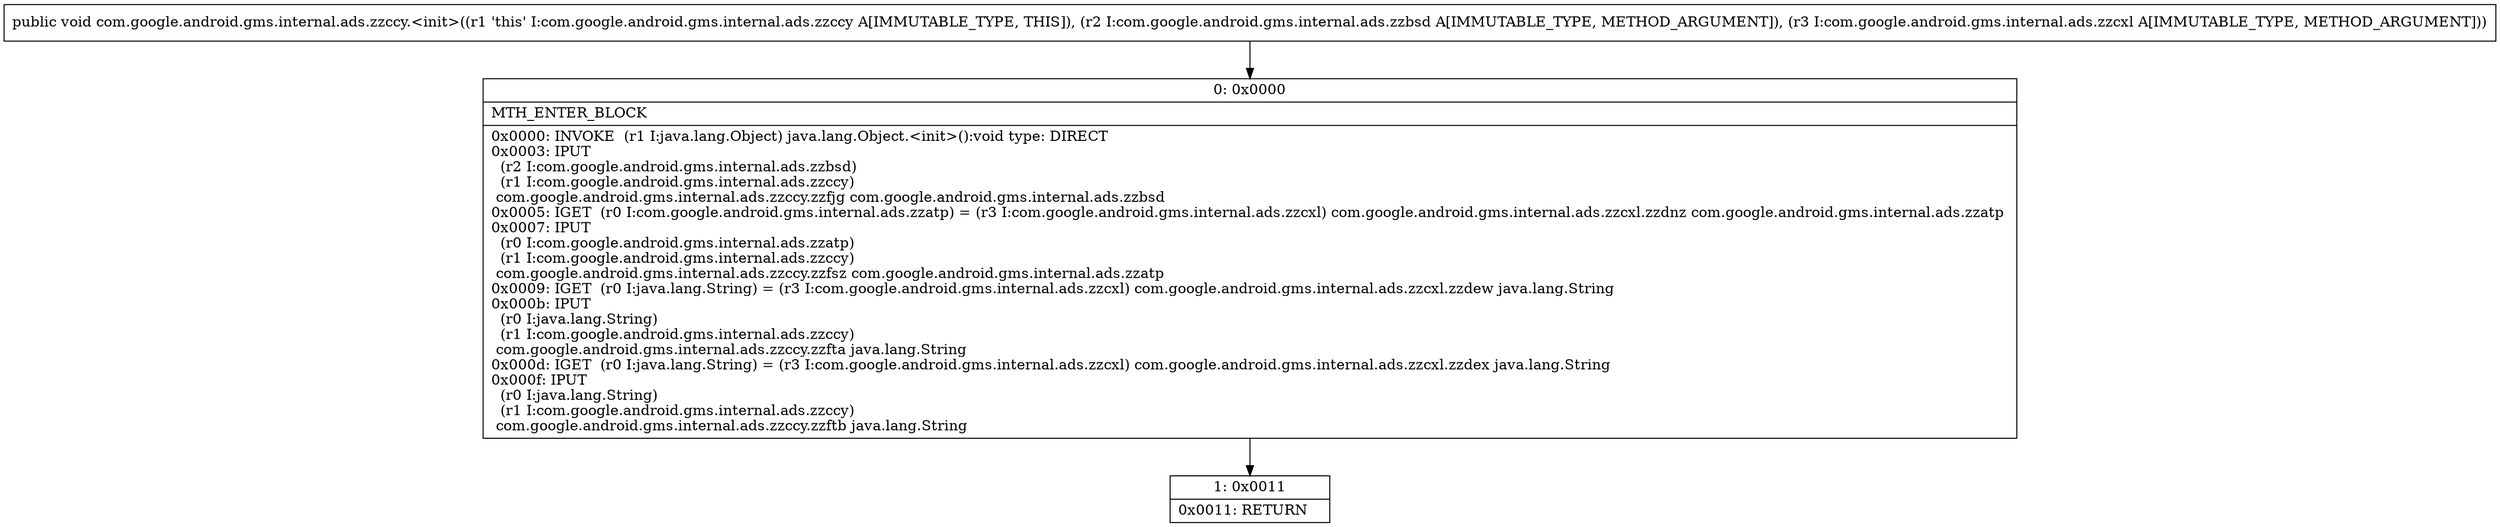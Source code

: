digraph "CFG forcom.google.android.gms.internal.ads.zzccy.\<init\>(Lcom\/google\/android\/gms\/internal\/ads\/zzbsd;Lcom\/google\/android\/gms\/internal\/ads\/zzcxl;)V" {
Node_0 [shape=record,label="{0\:\ 0x0000|MTH_ENTER_BLOCK\l|0x0000: INVOKE  (r1 I:java.lang.Object) java.lang.Object.\<init\>():void type: DIRECT \l0x0003: IPUT  \l  (r2 I:com.google.android.gms.internal.ads.zzbsd)\l  (r1 I:com.google.android.gms.internal.ads.zzccy)\l com.google.android.gms.internal.ads.zzccy.zzfjg com.google.android.gms.internal.ads.zzbsd \l0x0005: IGET  (r0 I:com.google.android.gms.internal.ads.zzatp) = (r3 I:com.google.android.gms.internal.ads.zzcxl) com.google.android.gms.internal.ads.zzcxl.zzdnz com.google.android.gms.internal.ads.zzatp \l0x0007: IPUT  \l  (r0 I:com.google.android.gms.internal.ads.zzatp)\l  (r1 I:com.google.android.gms.internal.ads.zzccy)\l com.google.android.gms.internal.ads.zzccy.zzfsz com.google.android.gms.internal.ads.zzatp \l0x0009: IGET  (r0 I:java.lang.String) = (r3 I:com.google.android.gms.internal.ads.zzcxl) com.google.android.gms.internal.ads.zzcxl.zzdew java.lang.String \l0x000b: IPUT  \l  (r0 I:java.lang.String)\l  (r1 I:com.google.android.gms.internal.ads.zzccy)\l com.google.android.gms.internal.ads.zzccy.zzfta java.lang.String \l0x000d: IGET  (r0 I:java.lang.String) = (r3 I:com.google.android.gms.internal.ads.zzcxl) com.google.android.gms.internal.ads.zzcxl.zzdex java.lang.String \l0x000f: IPUT  \l  (r0 I:java.lang.String)\l  (r1 I:com.google.android.gms.internal.ads.zzccy)\l com.google.android.gms.internal.ads.zzccy.zzftb java.lang.String \l}"];
Node_1 [shape=record,label="{1\:\ 0x0011|0x0011: RETURN   \l}"];
MethodNode[shape=record,label="{public void com.google.android.gms.internal.ads.zzccy.\<init\>((r1 'this' I:com.google.android.gms.internal.ads.zzccy A[IMMUTABLE_TYPE, THIS]), (r2 I:com.google.android.gms.internal.ads.zzbsd A[IMMUTABLE_TYPE, METHOD_ARGUMENT]), (r3 I:com.google.android.gms.internal.ads.zzcxl A[IMMUTABLE_TYPE, METHOD_ARGUMENT])) }"];
MethodNode -> Node_0;
Node_0 -> Node_1;
}

